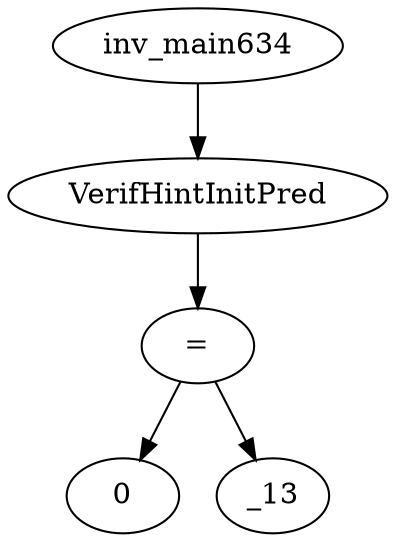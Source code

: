 digraph dag {
0 [label="inv_main634"];
1 [label="VerifHintInitPred"];
2 [label="="];
3 [label="0"];
4 [label="_13"];
0->1
1->2
2->4
2 -> 3
}
